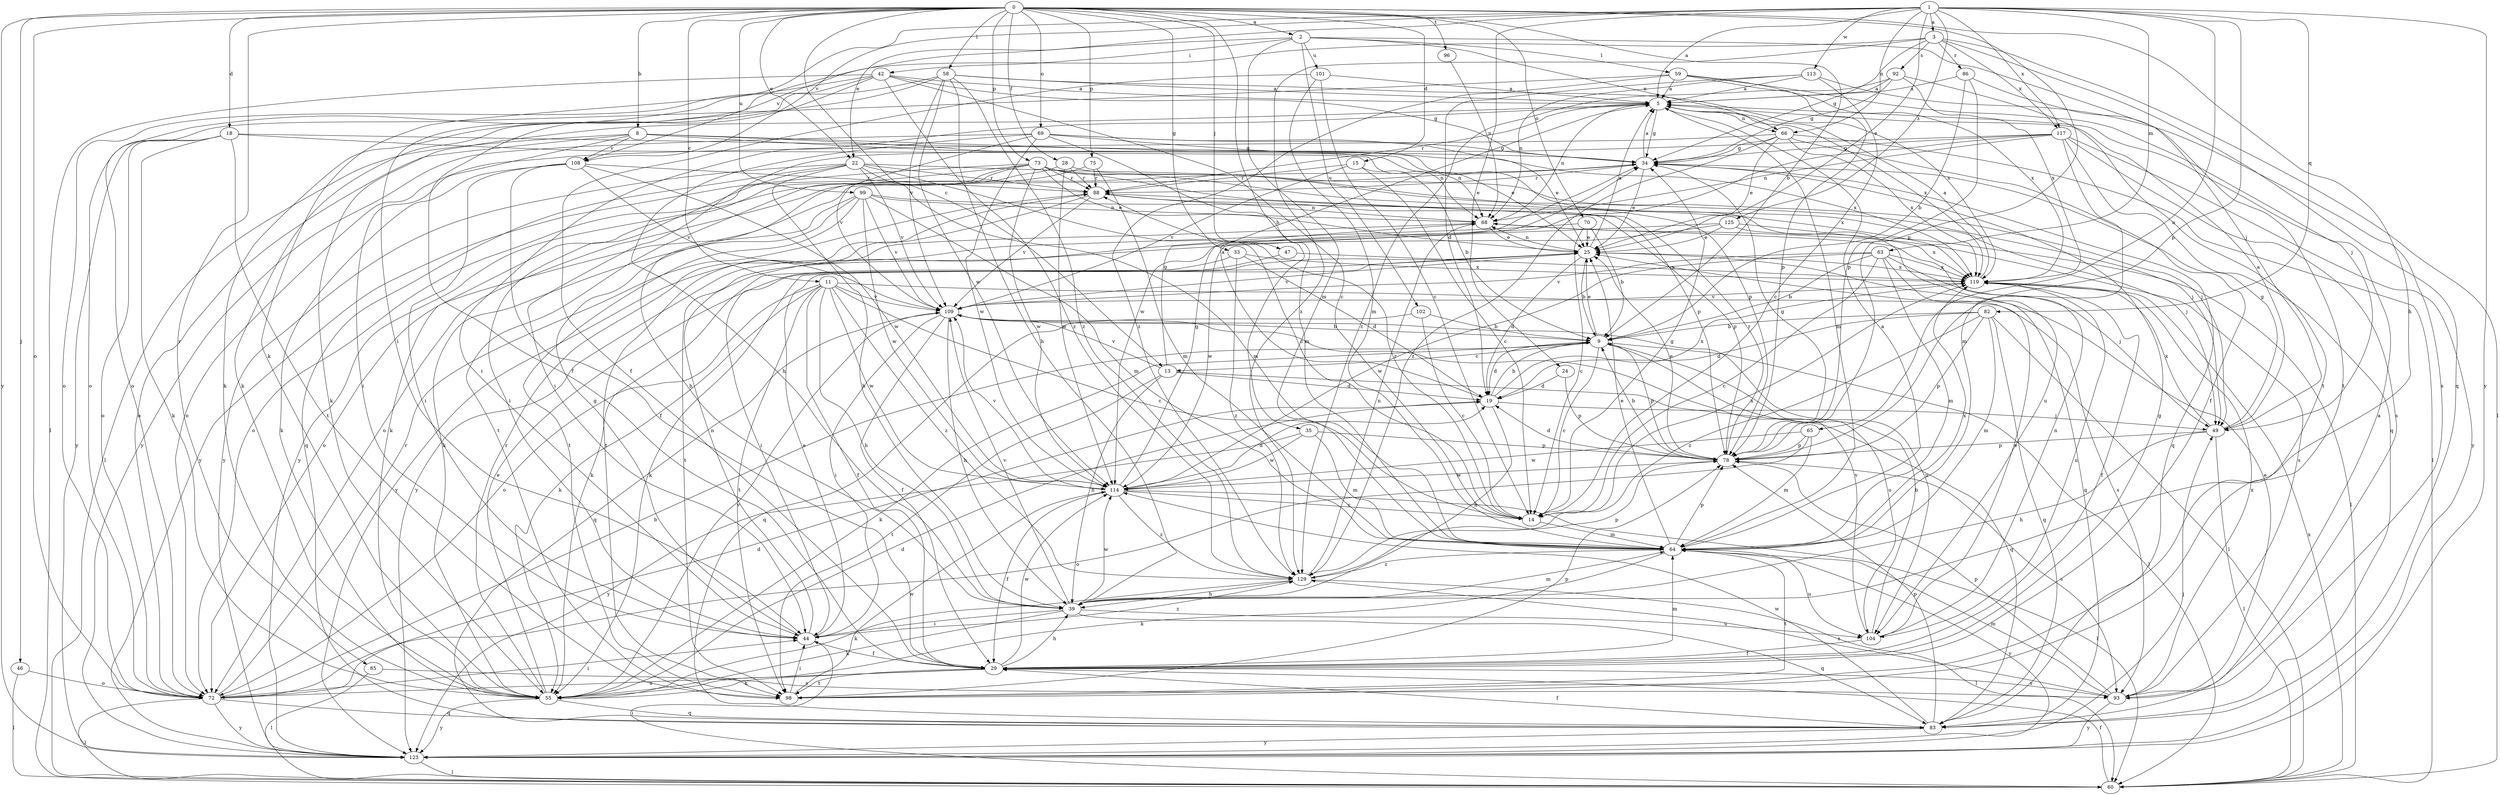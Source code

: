 strict digraph  {
0;
1;
2;
3;
5;
8;
9;
11;
13;
14;
15;
18;
19;
22;
24;
25;
28;
29;
33;
34;
35;
39;
42;
44;
46;
47;
49;
55;
58;
59;
60;
63;
64;
65;
66;
68;
69;
70;
72;
73;
75;
78;
82;
83;
85;
86;
88;
92;
93;
96;
98;
99;
101;
102;
104;
108;
109;
113;
114;
117;
119;
123;
125;
129;
0 -> 2  [label=a];
0 -> 8  [label=b];
0 -> 9  [label=b];
0 -> 11  [label=c];
0 -> 13  [label=c];
0 -> 15  [label=d];
0 -> 18  [label=d];
0 -> 22  [label=e];
0 -> 28  [label=f];
0 -> 33  [label=g];
0 -> 35  [label=h];
0 -> 39  [label=h];
0 -> 46  [label=j];
0 -> 47  [label=j];
0 -> 58  [label=l];
0 -> 69  [label=o];
0 -> 70  [label=o];
0 -> 72  [label=o];
0 -> 73  [label=p];
0 -> 75  [label=p];
0 -> 78  [label=p];
0 -> 85  [label=r];
0 -> 96  [label=t];
0 -> 99  [label=u];
0 -> 123  [label=y];
1 -> 3  [label=a];
1 -> 5  [label=a];
1 -> 22  [label=e];
1 -> 24  [label=e];
1 -> 25  [label=e];
1 -> 55  [label=k];
1 -> 63  [label=m];
1 -> 65  [label=n];
1 -> 66  [label=n];
1 -> 78  [label=p];
1 -> 82  [label=q];
1 -> 108  [label=v];
1 -> 113  [label=w];
1 -> 117  [label=x];
1 -> 123  [label=y];
1 -> 125  [label=z];
2 -> 42  [label=i];
2 -> 49  [label=j];
2 -> 59  [label=l];
2 -> 64  [label=m];
2 -> 66  [label=n];
2 -> 101  [label=u];
2 -> 102  [label=u];
2 -> 108  [label=v];
3 -> 34  [label=g];
3 -> 44  [label=i];
3 -> 60  [label=l];
3 -> 83  [label=q];
3 -> 86  [label=r];
3 -> 92  [label=s];
3 -> 117  [label=x];
3 -> 129  [label=z];
5 -> 34  [label=g];
5 -> 44  [label=i];
5 -> 55  [label=k];
5 -> 64  [label=m];
5 -> 66  [label=n];
5 -> 68  [label=n];
5 -> 88  [label=r];
5 -> 119  [label=x];
8 -> 25  [label=e];
8 -> 44  [label=i];
8 -> 60  [label=l];
8 -> 68  [label=n];
8 -> 72  [label=o];
8 -> 78  [label=p];
8 -> 108  [label=v];
9 -> 13  [label=c];
9 -> 14  [label=c];
9 -> 19  [label=d];
9 -> 25  [label=e];
9 -> 55  [label=k];
9 -> 60  [label=l];
9 -> 78  [label=p];
9 -> 104  [label=u];
11 -> 14  [label=c];
11 -> 29  [label=f];
11 -> 39  [label=h];
11 -> 55  [label=k];
11 -> 72  [label=o];
11 -> 93  [label=s];
11 -> 98  [label=t];
11 -> 109  [label=v];
11 -> 114  [label=w];
11 -> 129  [label=z];
13 -> 19  [label=d];
13 -> 34  [label=g];
13 -> 39  [label=h];
13 -> 83  [label=q];
13 -> 98  [label=t];
13 -> 109  [label=v];
14 -> 34  [label=g];
14 -> 64  [label=m];
14 -> 88  [label=r];
14 -> 119  [label=x];
15 -> 9  [label=b];
15 -> 14  [label=c];
15 -> 88  [label=r];
15 -> 109  [label=v];
18 -> 34  [label=g];
18 -> 55  [label=k];
18 -> 68  [label=n];
18 -> 72  [label=o];
18 -> 98  [label=t];
18 -> 123  [label=y];
19 -> 5  [label=a];
19 -> 9  [label=b];
19 -> 39  [label=h];
19 -> 49  [label=j];
19 -> 119  [label=x];
22 -> 14  [label=c];
22 -> 39  [label=h];
22 -> 44  [label=i];
22 -> 49  [label=j];
22 -> 64  [label=m];
22 -> 83  [label=q];
22 -> 88  [label=r];
22 -> 109  [label=v];
22 -> 123  [label=y];
24 -> 19  [label=d];
24 -> 78  [label=p];
25 -> 5  [label=a];
25 -> 9  [label=b];
25 -> 19  [label=d];
25 -> 55  [label=k];
25 -> 68  [label=n];
25 -> 109  [label=v];
25 -> 119  [label=x];
28 -> 88  [label=r];
28 -> 104  [label=u];
28 -> 114  [label=w];
28 -> 123  [label=y];
29 -> 34  [label=g];
29 -> 39  [label=h];
29 -> 55  [label=k];
29 -> 64  [label=m];
29 -> 72  [label=o];
29 -> 93  [label=s];
29 -> 98  [label=t];
29 -> 114  [label=w];
33 -> 19  [label=d];
33 -> 55  [label=k];
33 -> 119  [label=x];
33 -> 129  [label=z];
34 -> 5  [label=a];
34 -> 25  [label=e];
34 -> 72  [label=o];
34 -> 83  [label=q];
34 -> 88  [label=r];
35 -> 64  [label=m];
35 -> 78  [label=p];
35 -> 114  [label=w];
35 -> 123  [label=y];
39 -> 44  [label=i];
39 -> 55  [label=k];
39 -> 64  [label=m];
39 -> 83  [label=q];
39 -> 104  [label=u];
39 -> 109  [label=v];
39 -> 114  [label=w];
42 -> 5  [label=a];
42 -> 14  [label=c];
42 -> 29  [label=f];
42 -> 34  [label=g];
42 -> 55  [label=k];
42 -> 60  [label=l];
42 -> 72  [label=o];
42 -> 129  [label=z];
44 -> 25  [label=e];
44 -> 29  [label=f];
44 -> 34  [label=g];
44 -> 68  [label=n];
44 -> 129  [label=z];
46 -> 60  [label=l];
46 -> 72  [label=o];
47 -> 44  [label=i];
47 -> 119  [label=x];
49 -> 5  [label=a];
49 -> 34  [label=g];
49 -> 39  [label=h];
49 -> 60  [label=l];
49 -> 78  [label=p];
49 -> 119  [label=x];
55 -> 19  [label=d];
55 -> 25  [label=e];
55 -> 83  [label=q];
55 -> 88  [label=r];
55 -> 109  [label=v];
55 -> 123  [label=y];
58 -> 5  [label=a];
58 -> 39  [label=h];
58 -> 55  [label=k];
58 -> 72  [label=o];
58 -> 109  [label=v];
58 -> 114  [label=w];
58 -> 119  [label=x];
58 -> 129  [label=z];
59 -> 5  [label=a];
59 -> 49  [label=j];
59 -> 72  [label=o];
59 -> 78  [label=p];
59 -> 119  [label=x];
59 -> 129  [label=z];
60 -> 29  [label=f];
60 -> 44  [label=i];
60 -> 119  [label=x];
63 -> 9  [label=b];
63 -> 14  [label=c];
63 -> 49  [label=j];
63 -> 64  [label=m];
63 -> 83  [label=q];
63 -> 109  [label=v];
63 -> 114  [label=w];
63 -> 119  [label=x];
64 -> 5  [label=a];
64 -> 25  [label=e];
64 -> 55  [label=k];
64 -> 78  [label=p];
64 -> 98  [label=t];
64 -> 104  [label=u];
64 -> 119  [label=x];
64 -> 123  [label=y];
64 -> 129  [label=z];
65 -> 64  [label=m];
65 -> 72  [label=o];
65 -> 78  [label=p];
65 -> 114  [label=w];
66 -> 25  [label=e];
66 -> 29  [label=f];
66 -> 34  [label=g];
66 -> 60  [label=l];
66 -> 72  [label=o];
66 -> 119  [label=x];
66 -> 129  [label=z];
68 -> 25  [label=e];
68 -> 93  [label=s];
68 -> 123  [label=y];
69 -> 25  [label=e];
69 -> 34  [label=g];
69 -> 39  [label=h];
69 -> 64  [label=m];
69 -> 109  [label=v];
69 -> 114  [label=w];
69 -> 119  [label=x];
69 -> 123  [label=y];
70 -> 9  [label=b];
70 -> 14  [label=c];
70 -> 25  [label=e];
70 -> 123  [label=y];
72 -> 9  [label=b];
72 -> 19  [label=d];
72 -> 44  [label=i];
72 -> 60  [label=l];
72 -> 83  [label=q];
72 -> 88  [label=r];
72 -> 123  [label=y];
73 -> 25  [label=e];
73 -> 49  [label=j];
73 -> 55  [label=k];
73 -> 72  [label=o];
73 -> 78  [label=p];
73 -> 88  [label=r];
73 -> 98  [label=t];
73 -> 114  [label=w];
73 -> 119  [label=x];
73 -> 123  [label=y];
75 -> 39  [label=h];
75 -> 64  [label=m];
75 -> 88  [label=r];
78 -> 9  [label=b];
78 -> 19  [label=d];
78 -> 25  [label=e];
78 -> 34  [label=g];
78 -> 88  [label=r];
78 -> 93  [label=s];
78 -> 114  [label=w];
82 -> 9  [label=b];
82 -> 19  [label=d];
82 -> 60  [label=l];
82 -> 64  [label=m];
82 -> 78  [label=p];
82 -> 83  [label=q];
82 -> 129  [label=z];
83 -> 5  [label=a];
83 -> 29  [label=f];
83 -> 78  [label=p];
83 -> 114  [label=w];
83 -> 123  [label=y];
85 -> 60  [label=l];
85 -> 93  [label=s];
86 -> 5  [label=a];
86 -> 9  [label=b];
86 -> 78  [label=p];
86 -> 98  [label=t];
88 -> 68  [label=n];
88 -> 78  [label=p];
88 -> 98  [label=t];
88 -> 109  [label=v];
92 -> 5  [label=a];
92 -> 34  [label=g];
92 -> 98  [label=t];
92 -> 119  [label=x];
92 -> 129  [label=z];
93 -> 25  [label=e];
93 -> 64  [label=m];
93 -> 78  [label=p];
93 -> 119  [label=x];
93 -> 123  [label=y];
93 -> 129  [label=z];
96 -> 68  [label=n];
98 -> 44  [label=i];
98 -> 78  [label=p];
98 -> 114  [label=w];
99 -> 49  [label=j];
99 -> 55  [label=k];
99 -> 64  [label=m];
99 -> 68  [label=n];
99 -> 72  [label=o];
99 -> 98  [label=t];
99 -> 109  [label=v];
99 -> 114  [label=w];
101 -> 5  [label=a];
101 -> 14  [label=c];
101 -> 29  [label=f];
101 -> 64  [label=m];
102 -> 9  [label=b];
102 -> 14  [label=c];
102 -> 83  [label=q];
104 -> 9  [label=b];
104 -> 25  [label=e];
104 -> 29  [label=f];
104 -> 68  [label=n];
104 -> 109  [label=v];
108 -> 29  [label=f];
108 -> 44  [label=i];
108 -> 55  [label=k];
108 -> 88  [label=r];
108 -> 109  [label=v];
108 -> 114  [label=w];
109 -> 9  [label=b];
109 -> 29  [label=f];
109 -> 39  [label=h];
109 -> 44  [label=i];
109 -> 83  [label=q];
109 -> 104  [label=u];
113 -> 5  [label=a];
113 -> 14  [label=c];
113 -> 19  [label=d];
113 -> 68  [label=n];
113 -> 93  [label=s];
114 -> 14  [label=c];
114 -> 19  [label=d];
114 -> 29  [label=f];
114 -> 34  [label=g];
114 -> 60  [label=l];
114 -> 109  [label=v];
114 -> 129  [label=z];
117 -> 34  [label=g];
117 -> 44  [label=i];
117 -> 64  [label=m];
117 -> 68  [label=n];
117 -> 83  [label=q];
117 -> 93  [label=s];
117 -> 114  [label=w];
117 -> 123  [label=y];
119 -> 5  [label=a];
119 -> 29  [label=f];
119 -> 104  [label=u];
119 -> 109  [label=v];
123 -> 49  [label=j];
123 -> 60  [label=l];
125 -> 25  [label=e];
125 -> 60  [label=l];
125 -> 98  [label=t];
125 -> 114  [label=w];
125 -> 119  [label=x];
129 -> 39  [label=h];
129 -> 55  [label=k];
129 -> 60  [label=l];
129 -> 68  [label=n];
129 -> 78  [label=p];
}
